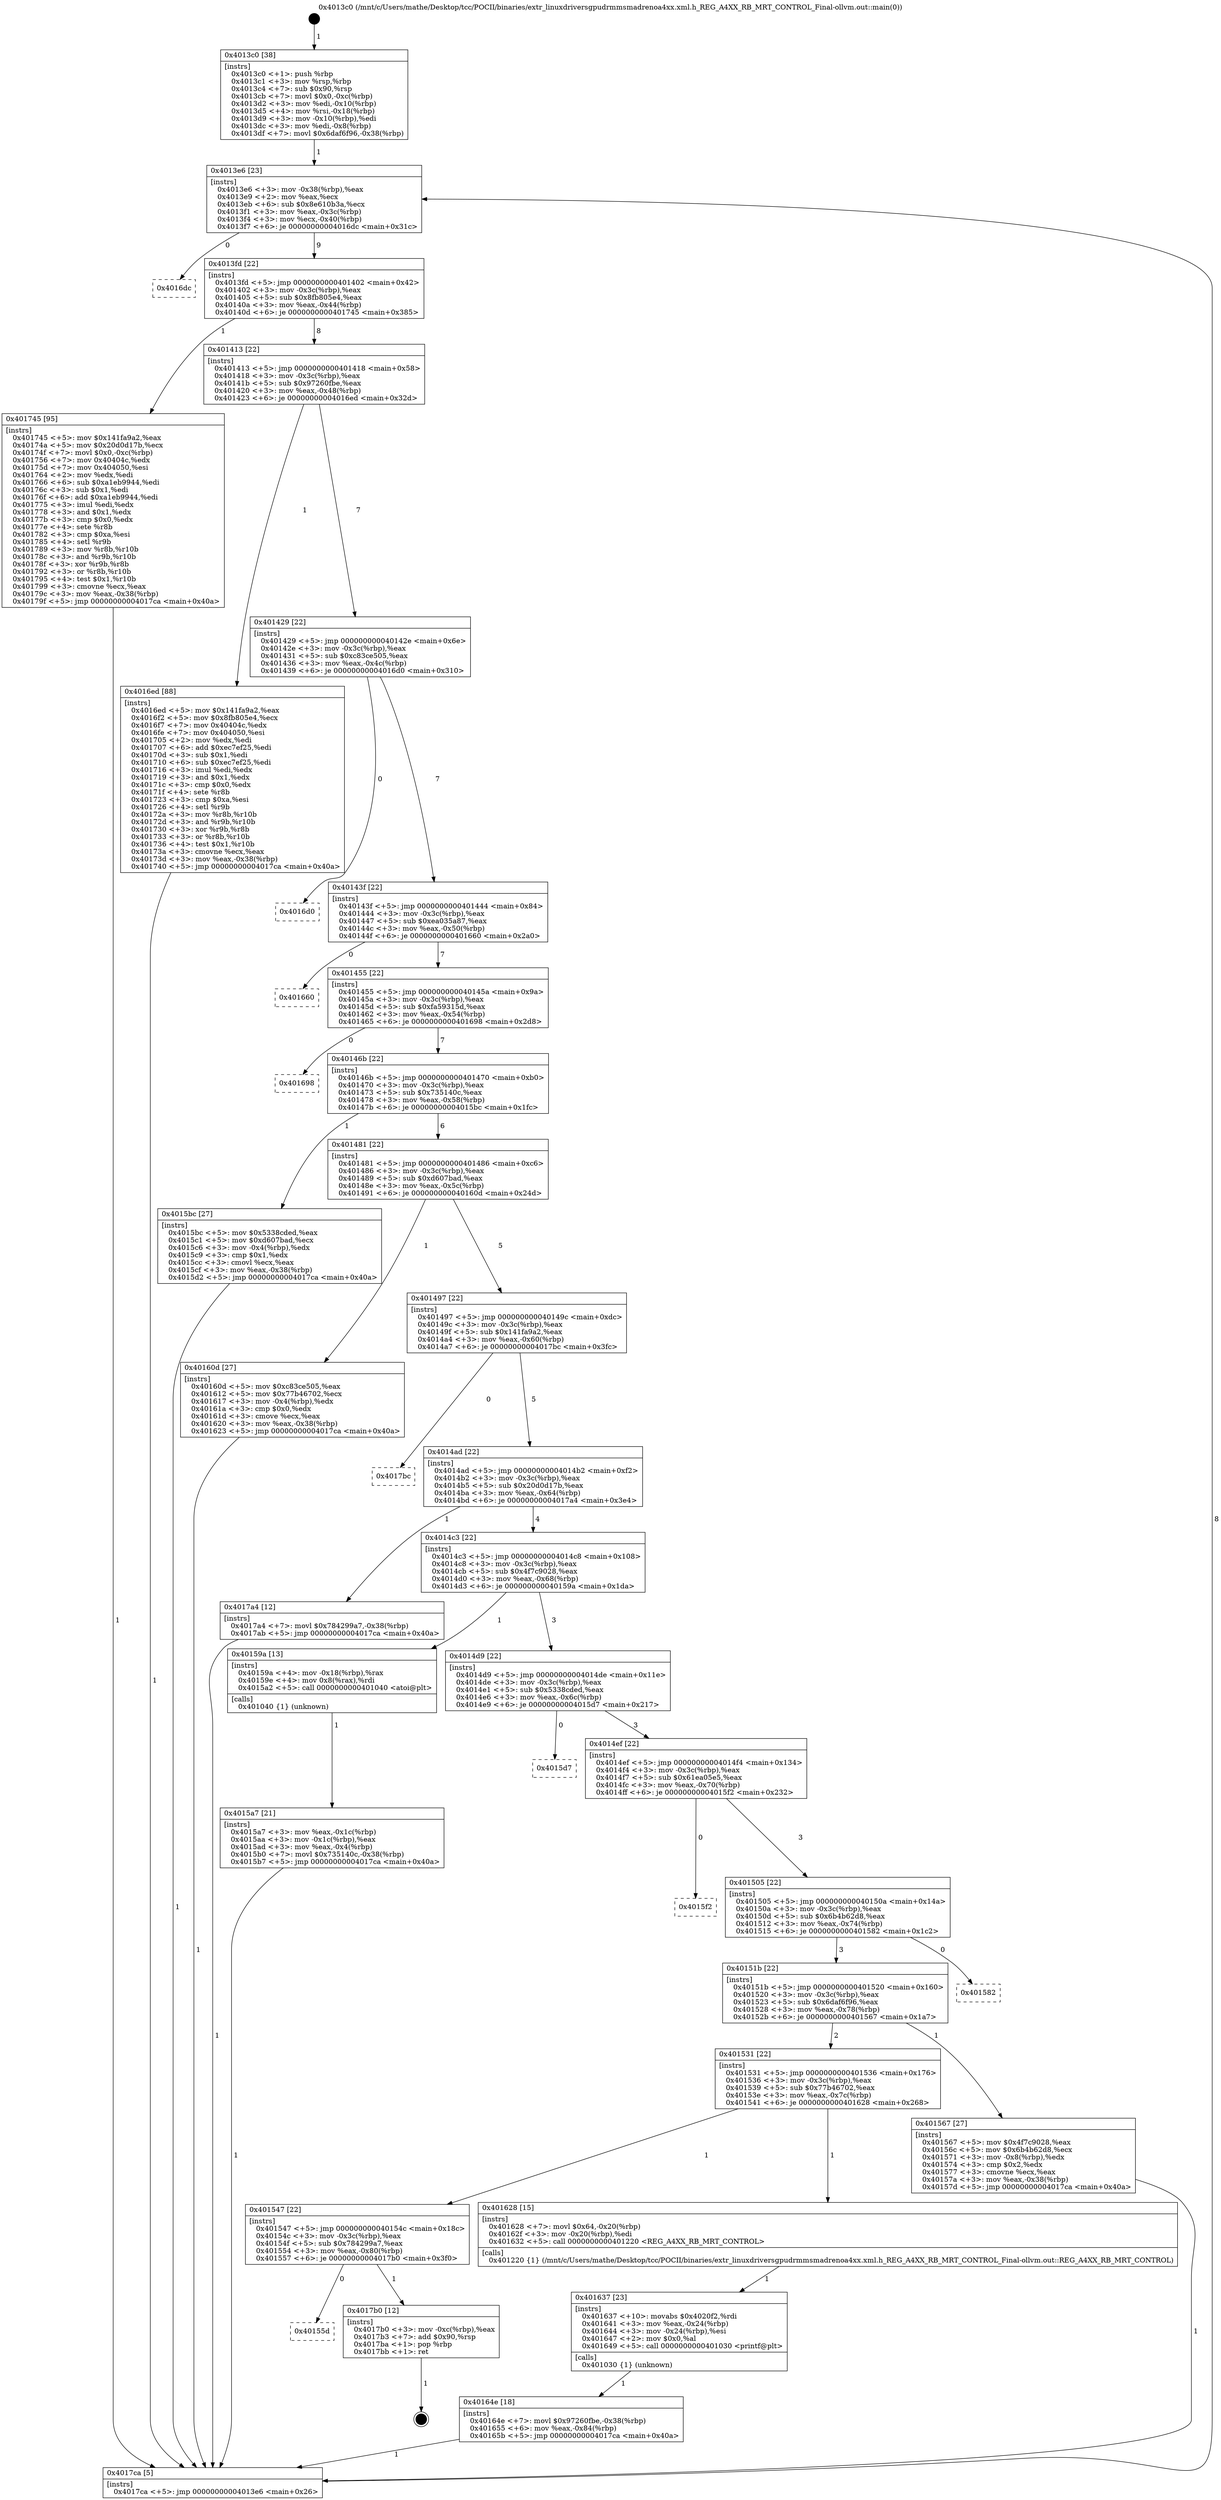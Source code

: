 digraph "0x4013c0" {
  label = "0x4013c0 (/mnt/c/Users/mathe/Desktop/tcc/POCII/binaries/extr_linuxdriversgpudrmmsmadrenoa4xx.xml.h_REG_A4XX_RB_MRT_CONTROL_Final-ollvm.out::main(0))"
  labelloc = "t"
  node[shape=record]

  Entry [label="",width=0.3,height=0.3,shape=circle,fillcolor=black,style=filled]
  "0x4013e6" [label="{
     0x4013e6 [23]\l
     | [instrs]\l
     &nbsp;&nbsp;0x4013e6 \<+3\>: mov -0x38(%rbp),%eax\l
     &nbsp;&nbsp;0x4013e9 \<+2\>: mov %eax,%ecx\l
     &nbsp;&nbsp;0x4013eb \<+6\>: sub $0x8e610b3a,%ecx\l
     &nbsp;&nbsp;0x4013f1 \<+3\>: mov %eax,-0x3c(%rbp)\l
     &nbsp;&nbsp;0x4013f4 \<+3\>: mov %ecx,-0x40(%rbp)\l
     &nbsp;&nbsp;0x4013f7 \<+6\>: je 00000000004016dc \<main+0x31c\>\l
  }"]
  "0x4016dc" [label="{
     0x4016dc\l
  }", style=dashed]
  "0x4013fd" [label="{
     0x4013fd [22]\l
     | [instrs]\l
     &nbsp;&nbsp;0x4013fd \<+5\>: jmp 0000000000401402 \<main+0x42\>\l
     &nbsp;&nbsp;0x401402 \<+3\>: mov -0x3c(%rbp),%eax\l
     &nbsp;&nbsp;0x401405 \<+5\>: sub $0x8fb805e4,%eax\l
     &nbsp;&nbsp;0x40140a \<+3\>: mov %eax,-0x44(%rbp)\l
     &nbsp;&nbsp;0x40140d \<+6\>: je 0000000000401745 \<main+0x385\>\l
  }"]
  Exit [label="",width=0.3,height=0.3,shape=circle,fillcolor=black,style=filled,peripheries=2]
  "0x401745" [label="{
     0x401745 [95]\l
     | [instrs]\l
     &nbsp;&nbsp;0x401745 \<+5\>: mov $0x141fa9a2,%eax\l
     &nbsp;&nbsp;0x40174a \<+5\>: mov $0x20d0d17b,%ecx\l
     &nbsp;&nbsp;0x40174f \<+7\>: movl $0x0,-0xc(%rbp)\l
     &nbsp;&nbsp;0x401756 \<+7\>: mov 0x40404c,%edx\l
     &nbsp;&nbsp;0x40175d \<+7\>: mov 0x404050,%esi\l
     &nbsp;&nbsp;0x401764 \<+2\>: mov %edx,%edi\l
     &nbsp;&nbsp;0x401766 \<+6\>: sub $0xa1eb9944,%edi\l
     &nbsp;&nbsp;0x40176c \<+3\>: sub $0x1,%edi\l
     &nbsp;&nbsp;0x40176f \<+6\>: add $0xa1eb9944,%edi\l
     &nbsp;&nbsp;0x401775 \<+3\>: imul %edi,%edx\l
     &nbsp;&nbsp;0x401778 \<+3\>: and $0x1,%edx\l
     &nbsp;&nbsp;0x40177b \<+3\>: cmp $0x0,%edx\l
     &nbsp;&nbsp;0x40177e \<+4\>: sete %r8b\l
     &nbsp;&nbsp;0x401782 \<+3\>: cmp $0xa,%esi\l
     &nbsp;&nbsp;0x401785 \<+4\>: setl %r9b\l
     &nbsp;&nbsp;0x401789 \<+3\>: mov %r8b,%r10b\l
     &nbsp;&nbsp;0x40178c \<+3\>: and %r9b,%r10b\l
     &nbsp;&nbsp;0x40178f \<+3\>: xor %r9b,%r8b\l
     &nbsp;&nbsp;0x401792 \<+3\>: or %r8b,%r10b\l
     &nbsp;&nbsp;0x401795 \<+4\>: test $0x1,%r10b\l
     &nbsp;&nbsp;0x401799 \<+3\>: cmovne %ecx,%eax\l
     &nbsp;&nbsp;0x40179c \<+3\>: mov %eax,-0x38(%rbp)\l
     &nbsp;&nbsp;0x40179f \<+5\>: jmp 00000000004017ca \<main+0x40a\>\l
  }"]
  "0x401413" [label="{
     0x401413 [22]\l
     | [instrs]\l
     &nbsp;&nbsp;0x401413 \<+5\>: jmp 0000000000401418 \<main+0x58\>\l
     &nbsp;&nbsp;0x401418 \<+3\>: mov -0x3c(%rbp),%eax\l
     &nbsp;&nbsp;0x40141b \<+5\>: sub $0x97260fbe,%eax\l
     &nbsp;&nbsp;0x401420 \<+3\>: mov %eax,-0x48(%rbp)\l
     &nbsp;&nbsp;0x401423 \<+6\>: je 00000000004016ed \<main+0x32d\>\l
  }"]
  "0x40155d" [label="{
     0x40155d\l
  }", style=dashed]
  "0x4016ed" [label="{
     0x4016ed [88]\l
     | [instrs]\l
     &nbsp;&nbsp;0x4016ed \<+5\>: mov $0x141fa9a2,%eax\l
     &nbsp;&nbsp;0x4016f2 \<+5\>: mov $0x8fb805e4,%ecx\l
     &nbsp;&nbsp;0x4016f7 \<+7\>: mov 0x40404c,%edx\l
     &nbsp;&nbsp;0x4016fe \<+7\>: mov 0x404050,%esi\l
     &nbsp;&nbsp;0x401705 \<+2\>: mov %edx,%edi\l
     &nbsp;&nbsp;0x401707 \<+6\>: add $0xec7ef25,%edi\l
     &nbsp;&nbsp;0x40170d \<+3\>: sub $0x1,%edi\l
     &nbsp;&nbsp;0x401710 \<+6\>: sub $0xec7ef25,%edi\l
     &nbsp;&nbsp;0x401716 \<+3\>: imul %edi,%edx\l
     &nbsp;&nbsp;0x401719 \<+3\>: and $0x1,%edx\l
     &nbsp;&nbsp;0x40171c \<+3\>: cmp $0x0,%edx\l
     &nbsp;&nbsp;0x40171f \<+4\>: sete %r8b\l
     &nbsp;&nbsp;0x401723 \<+3\>: cmp $0xa,%esi\l
     &nbsp;&nbsp;0x401726 \<+4\>: setl %r9b\l
     &nbsp;&nbsp;0x40172a \<+3\>: mov %r8b,%r10b\l
     &nbsp;&nbsp;0x40172d \<+3\>: and %r9b,%r10b\l
     &nbsp;&nbsp;0x401730 \<+3\>: xor %r9b,%r8b\l
     &nbsp;&nbsp;0x401733 \<+3\>: or %r8b,%r10b\l
     &nbsp;&nbsp;0x401736 \<+4\>: test $0x1,%r10b\l
     &nbsp;&nbsp;0x40173a \<+3\>: cmovne %ecx,%eax\l
     &nbsp;&nbsp;0x40173d \<+3\>: mov %eax,-0x38(%rbp)\l
     &nbsp;&nbsp;0x401740 \<+5\>: jmp 00000000004017ca \<main+0x40a\>\l
  }"]
  "0x401429" [label="{
     0x401429 [22]\l
     | [instrs]\l
     &nbsp;&nbsp;0x401429 \<+5\>: jmp 000000000040142e \<main+0x6e\>\l
     &nbsp;&nbsp;0x40142e \<+3\>: mov -0x3c(%rbp),%eax\l
     &nbsp;&nbsp;0x401431 \<+5\>: sub $0xc83ce505,%eax\l
     &nbsp;&nbsp;0x401436 \<+3\>: mov %eax,-0x4c(%rbp)\l
     &nbsp;&nbsp;0x401439 \<+6\>: je 00000000004016d0 \<main+0x310\>\l
  }"]
  "0x4017b0" [label="{
     0x4017b0 [12]\l
     | [instrs]\l
     &nbsp;&nbsp;0x4017b0 \<+3\>: mov -0xc(%rbp),%eax\l
     &nbsp;&nbsp;0x4017b3 \<+7\>: add $0x90,%rsp\l
     &nbsp;&nbsp;0x4017ba \<+1\>: pop %rbp\l
     &nbsp;&nbsp;0x4017bb \<+1\>: ret\l
  }"]
  "0x4016d0" [label="{
     0x4016d0\l
  }", style=dashed]
  "0x40143f" [label="{
     0x40143f [22]\l
     | [instrs]\l
     &nbsp;&nbsp;0x40143f \<+5\>: jmp 0000000000401444 \<main+0x84\>\l
     &nbsp;&nbsp;0x401444 \<+3\>: mov -0x3c(%rbp),%eax\l
     &nbsp;&nbsp;0x401447 \<+5\>: sub $0xea035a87,%eax\l
     &nbsp;&nbsp;0x40144c \<+3\>: mov %eax,-0x50(%rbp)\l
     &nbsp;&nbsp;0x40144f \<+6\>: je 0000000000401660 \<main+0x2a0\>\l
  }"]
  "0x40164e" [label="{
     0x40164e [18]\l
     | [instrs]\l
     &nbsp;&nbsp;0x40164e \<+7\>: movl $0x97260fbe,-0x38(%rbp)\l
     &nbsp;&nbsp;0x401655 \<+6\>: mov %eax,-0x84(%rbp)\l
     &nbsp;&nbsp;0x40165b \<+5\>: jmp 00000000004017ca \<main+0x40a\>\l
  }"]
  "0x401660" [label="{
     0x401660\l
  }", style=dashed]
  "0x401455" [label="{
     0x401455 [22]\l
     | [instrs]\l
     &nbsp;&nbsp;0x401455 \<+5\>: jmp 000000000040145a \<main+0x9a\>\l
     &nbsp;&nbsp;0x40145a \<+3\>: mov -0x3c(%rbp),%eax\l
     &nbsp;&nbsp;0x40145d \<+5\>: sub $0xfa59315d,%eax\l
     &nbsp;&nbsp;0x401462 \<+3\>: mov %eax,-0x54(%rbp)\l
     &nbsp;&nbsp;0x401465 \<+6\>: je 0000000000401698 \<main+0x2d8\>\l
  }"]
  "0x401637" [label="{
     0x401637 [23]\l
     | [instrs]\l
     &nbsp;&nbsp;0x401637 \<+10\>: movabs $0x4020f2,%rdi\l
     &nbsp;&nbsp;0x401641 \<+3\>: mov %eax,-0x24(%rbp)\l
     &nbsp;&nbsp;0x401644 \<+3\>: mov -0x24(%rbp),%esi\l
     &nbsp;&nbsp;0x401647 \<+2\>: mov $0x0,%al\l
     &nbsp;&nbsp;0x401649 \<+5\>: call 0000000000401030 \<printf@plt\>\l
     | [calls]\l
     &nbsp;&nbsp;0x401030 \{1\} (unknown)\l
  }"]
  "0x401698" [label="{
     0x401698\l
  }", style=dashed]
  "0x40146b" [label="{
     0x40146b [22]\l
     | [instrs]\l
     &nbsp;&nbsp;0x40146b \<+5\>: jmp 0000000000401470 \<main+0xb0\>\l
     &nbsp;&nbsp;0x401470 \<+3\>: mov -0x3c(%rbp),%eax\l
     &nbsp;&nbsp;0x401473 \<+5\>: sub $0x735140c,%eax\l
     &nbsp;&nbsp;0x401478 \<+3\>: mov %eax,-0x58(%rbp)\l
     &nbsp;&nbsp;0x40147b \<+6\>: je 00000000004015bc \<main+0x1fc\>\l
  }"]
  "0x401547" [label="{
     0x401547 [22]\l
     | [instrs]\l
     &nbsp;&nbsp;0x401547 \<+5\>: jmp 000000000040154c \<main+0x18c\>\l
     &nbsp;&nbsp;0x40154c \<+3\>: mov -0x3c(%rbp),%eax\l
     &nbsp;&nbsp;0x40154f \<+5\>: sub $0x784299a7,%eax\l
     &nbsp;&nbsp;0x401554 \<+3\>: mov %eax,-0x80(%rbp)\l
     &nbsp;&nbsp;0x401557 \<+6\>: je 00000000004017b0 \<main+0x3f0\>\l
  }"]
  "0x4015bc" [label="{
     0x4015bc [27]\l
     | [instrs]\l
     &nbsp;&nbsp;0x4015bc \<+5\>: mov $0x5338cded,%eax\l
     &nbsp;&nbsp;0x4015c1 \<+5\>: mov $0xd607bad,%ecx\l
     &nbsp;&nbsp;0x4015c6 \<+3\>: mov -0x4(%rbp),%edx\l
     &nbsp;&nbsp;0x4015c9 \<+3\>: cmp $0x1,%edx\l
     &nbsp;&nbsp;0x4015cc \<+3\>: cmovl %ecx,%eax\l
     &nbsp;&nbsp;0x4015cf \<+3\>: mov %eax,-0x38(%rbp)\l
     &nbsp;&nbsp;0x4015d2 \<+5\>: jmp 00000000004017ca \<main+0x40a\>\l
  }"]
  "0x401481" [label="{
     0x401481 [22]\l
     | [instrs]\l
     &nbsp;&nbsp;0x401481 \<+5\>: jmp 0000000000401486 \<main+0xc6\>\l
     &nbsp;&nbsp;0x401486 \<+3\>: mov -0x3c(%rbp),%eax\l
     &nbsp;&nbsp;0x401489 \<+5\>: sub $0xd607bad,%eax\l
     &nbsp;&nbsp;0x40148e \<+3\>: mov %eax,-0x5c(%rbp)\l
     &nbsp;&nbsp;0x401491 \<+6\>: je 000000000040160d \<main+0x24d\>\l
  }"]
  "0x401628" [label="{
     0x401628 [15]\l
     | [instrs]\l
     &nbsp;&nbsp;0x401628 \<+7\>: movl $0x64,-0x20(%rbp)\l
     &nbsp;&nbsp;0x40162f \<+3\>: mov -0x20(%rbp),%edi\l
     &nbsp;&nbsp;0x401632 \<+5\>: call 0000000000401220 \<REG_A4XX_RB_MRT_CONTROL\>\l
     | [calls]\l
     &nbsp;&nbsp;0x401220 \{1\} (/mnt/c/Users/mathe/Desktop/tcc/POCII/binaries/extr_linuxdriversgpudrmmsmadrenoa4xx.xml.h_REG_A4XX_RB_MRT_CONTROL_Final-ollvm.out::REG_A4XX_RB_MRT_CONTROL)\l
  }"]
  "0x40160d" [label="{
     0x40160d [27]\l
     | [instrs]\l
     &nbsp;&nbsp;0x40160d \<+5\>: mov $0xc83ce505,%eax\l
     &nbsp;&nbsp;0x401612 \<+5\>: mov $0x77b46702,%ecx\l
     &nbsp;&nbsp;0x401617 \<+3\>: mov -0x4(%rbp),%edx\l
     &nbsp;&nbsp;0x40161a \<+3\>: cmp $0x0,%edx\l
     &nbsp;&nbsp;0x40161d \<+3\>: cmove %ecx,%eax\l
     &nbsp;&nbsp;0x401620 \<+3\>: mov %eax,-0x38(%rbp)\l
     &nbsp;&nbsp;0x401623 \<+5\>: jmp 00000000004017ca \<main+0x40a\>\l
  }"]
  "0x401497" [label="{
     0x401497 [22]\l
     | [instrs]\l
     &nbsp;&nbsp;0x401497 \<+5\>: jmp 000000000040149c \<main+0xdc\>\l
     &nbsp;&nbsp;0x40149c \<+3\>: mov -0x3c(%rbp),%eax\l
     &nbsp;&nbsp;0x40149f \<+5\>: sub $0x141fa9a2,%eax\l
     &nbsp;&nbsp;0x4014a4 \<+3\>: mov %eax,-0x60(%rbp)\l
     &nbsp;&nbsp;0x4014a7 \<+6\>: je 00000000004017bc \<main+0x3fc\>\l
  }"]
  "0x4015a7" [label="{
     0x4015a7 [21]\l
     | [instrs]\l
     &nbsp;&nbsp;0x4015a7 \<+3\>: mov %eax,-0x1c(%rbp)\l
     &nbsp;&nbsp;0x4015aa \<+3\>: mov -0x1c(%rbp),%eax\l
     &nbsp;&nbsp;0x4015ad \<+3\>: mov %eax,-0x4(%rbp)\l
     &nbsp;&nbsp;0x4015b0 \<+7\>: movl $0x735140c,-0x38(%rbp)\l
     &nbsp;&nbsp;0x4015b7 \<+5\>: jmp 00000000004017ca \<main+0x40a\>\l
  }"]
  "0x4017bc" [label="{
     0x4017bc\l
  }", style=dashed]
  "0x4014ad" [label="{
     0x4014ad [22]\l
     | [instrs]\l
     &nbsp;&nbsp;0x4014ad \<+5\>: jmp 00000000004014b2 \<main+0xf2\>\l
     &nbsp;&nbsp;0x4014b2 \<+3\>: mov -0x3c(%rbp),%eax\l
     &nbsp;&nbsp;0x4014b5 \<+5\>: sub $0x20d0d17b,%eax\l
     &nbsp;&nbsp;0x4014ba \<+3\>: mov %eax,-0x64(%rbp)\l
     &nbsp;&nbsp;0x4014bd \<+6\>: je 00000000004017a4 \<main+0x3e4\>\l
  }"]
  "0x4013c0" [label="{
     0x4013c0 [38]\l
     | [instrs]\l
     &nbsp;&nbsp;0x4013c0 \<+1\>: push %rbp\l
     &nbsp;&nbsp;0x4013c1 \<+3\>: mov %rsp,%rbp\l
     &nbsp;&nbsp;0x4013c4 \<+7\>: sub $0x90,%rsp\l
     &nbsp;&nbsp;0x4013cb \<+7\>: movl $0x0,-0xc(%rbp)\l
     &nbsp;&nbsp;0x4013d2 \<+3\>: mov %edi,-0x10(%rbp)\l
     &nbsp;&nbsp;0x4013d5 \<+4\>: mov %rsi,-0x18(%rbp)\l
     &nbsp;&nbsp;0x4013d9 \<+3\>: mov -0x10(%rbp),%edi\l
     &nbsp;&nbsp;0x4013dc \<+3\>: mov %edi,-0x8(%rbp)\l
     &nbsp;&nbsp;0x4013df \<+7\>: movl $0x6daf6f96,-0x38(%rbp)\l
  }"]
  "0x4017a4" [label="{
     0x4017a4 [12]\l
     | [instrs]\l
     &nbsp;&nbsp;0x4017a4 \<+7\>: movl $0x784299a7,-0x38(%rbp)\l
     &nbsp;&nbsp;0x4017ab \<+5\>: jmp 00000000004017ca \<main+0x40a\>\l
  }"]
  "0x4014c3" [label="{
     0x4014c3 [22]\l
     | [instrs]\l
     &nbsp;&nbsp;0x4014c3 \<+5\>: jmp 00000000004014c8 \<main+0x108\>\l
     &nbsp;&nbsp;0x4014c8 \<+3\>: mov -0x3c(%rbp),%eax\l
     &nbsp;&nbsp;0x4014cb \<+5\>: sub $0x4f7c9028,%eax\l
     &nbsp;&nbsp;0x4014d0 \<+3\>: mov %eax,-0x68(%rbp)\l
     &nbsp;&nbsp;0x4014d3 \<+6\>: je 000000000040159a \<main+0x1da\>\l
  }"]
  "0x4017ca" [label="{
     0x4017ca [5]\l
     | [instrs]\l
     &nbsp;&nbsp;0x4017ca \<+5\>: jmp 00000000004013e6 \<main+0x26\>\l
  }"]
  "0x40159a" [label="{
     0x40159a [13]\l
     | [instrs]\l
     &nbsp;&nbsp;0x40159a \<+4\>: mov -0x18(%rbp),%rax\l
     &nbsp;&nbsp;0x40159e \<+4\>: mov 0x8(%rax),%rdi\l
     &nbsp;&nbsp;0x4015a2 \<+5\>: call 0000000000401040 \<atoi@plt\>\l
     | [calls]\l
     &nbsp;&nbsp;0x401040 \{1\} (unknown)\l
  }"]
  "0x4014d9" [label="{
     0x4014d9 [22]\l
     | [instrs]\l
     &nbsp;&nbsp;0x4014d9 \<+5\>: jmp 00000000004014de \<main+0x11e\>\l
     &nbsp;&nbsp;0x4014de \<+3\>: mov -0x3c(%rbp),%eax\l
     &nbsp;&nbsp;0x4014e1 \<+5\>: sub $0x5338cded,%eax\l
     &nbsp;&nbsp;0x4014e6 \<+3\>: mov %eax,-0x6c(%rbp)\l
     &nbsp;&nbsp;0x4014e9 \<+6\>: je 00000000004015d7 \<main+0x217\>\l
  }"]
  "0x401531" [label="{
     0x401531 [22]\l
     | [instrs]\l
     &nbsp;&nbsp;0x401531 \<+5\>: jmp 0000000000401536 \<main+0x176\>\l
     &nbsp;&nbsp;0x401536 \<+3\>: mov -0x3c(%rbp),%eax\l
     &nbsp;&nbsp;0x401539 \<+5\>: sub $0x77b46702,%eax\l
     &nbsp;&nbsp;0x40153e \<+3\>: mov %eax,-0x7c(%rbp)\l
     &nbsp;&nbsp;0x401541 \<+6\>: je 0000000000401628 \<main+0x268\>\l
  }"]
  "0x4015d7" [label="{
     0x4015d7\l
  }", style=dashed]
  "0x4014ef" [label="{
     0x4014ef [22]\l
     | [instrs]\l
     &nbsp;&nbsp;0x4014ef \<+5\>: jmp 00000000004014f4 \<main+0x134\>\l
     &nbsp;&nbsp;0x4014f4 \<+3\>: mov -0x3c(%rbp),%eax\l
     &nbsp;&nbsp;0x4014f7 \<+5\>: sub $0x61ea05e5,%eax\l
     &nbsp;&nbsp;0x4014fc \<+3\>: mov %eax,-0x70(%rbp)\l
     &nbsp;&nbsp;0x4014ff \<+6\>: je 00000000004015f2 \<main+0x232\>\l
  }"]
  "0x401567" [label="{
     0x401567 [27]\l
     | [instrs]\l
     &nbsp;&nbsp;0x401567 \<+5\>: mov $0x4f7c9028,%eax\l
     &nbsp;&nbsp;0x40156c \<+5\>: mov $0x6b4b62d8,%ecx\l
     &nbsp;&nbsp;0x401571 \<+3\>: mov -0x8(%rbp),%edx\l
     &nbsp;&nbsp;0x401574 \<+3\>: cmp $0x2,%edx\l
     &nbsp;&nbsp;0x401577 \<+3\>: cmovne %ecx,%eax\l
     &nbsp;&nbsp;0x40157a \<+3\>: mov %eax,-0x38(%rbp)\l
     &nbsp;&nbsp;0x40157d \<+5\>: jmp 00000000004017ca \<main+0x40a\>\l
  }"]
  "0x4015f2" [label="{
     0x4015f2\l
  }", style=dashed]
  "0x401505" [label="{
     0x401505 [22]\l
     | [instrs]\l
     &nbsp;&nbsp;0x401505 \<+5\>: jmp 000000000040150a \<main+0x14a\>\l
     &nbsp;&nbsp;0x40150a \<+3\>: mov -0x3c(%rbp),%eax\l
     &nbsp;&nbsp;0x40150d \<+5\>: sub $0x6b4b62d8,%eax\l
     &nbsp;&nbsp;0x401512 \<+3\>: mov %eax,-0x74(%rbp)\l
     &nbsp;&nbsp;0x401515 \<+6\>: je 0000000000401582 \<main+0x1c2\>\l
  }"]
  "0x40151b" [label="{
     0x40151b [22]\l
     | [instrs]\l
     &nbsp;&nbsp;0x40151b \<+5\>: jmp 0000000000401520 \<main+0x160\>\l
     &nbsp;&nbsp;0x401520 \<+3\>: mov -0x3c(%rbp),%eax\l
     &nbsp;&nbsp;0x401523 \<+5\>: sub $0x6daf6f96,%eax\l
     &nbsp;&nbsp;0x401528 \<+3\>: mov %eax,-0x78(%rbp)\l
     &nbsp;&nbsp;0x40152b \<+6\>: je 0000000000401567 \<main+0x1a7\>\l
  }"]
  "0x401582" [label="{
     0x401582\l
  }", style=dashed]
  Entry -> "0x4013c0" [label=" 1"]
  "0x4013e6" -> "0x4016dc" [label=" 0"]
  "0x4013e6" -> "0x4013fd" [label=" 9"]
  "0x4017b0" -> Exit [label=" 1"]
  "0x4013fd" -> "0x401745" [label=" 1"]
  "0x4013fd" -> "0x401413" [label=" 8"]
  "0x401547" -> "0x40155d" [label=" 0"]
  "0x401413" -> "0x4016ed" [label=" 1"]
  "0x401413" -> "0x401429" [label=" 7"]
  "0x401547" -> "0x4017b0" [label=" 1"]
  "0x401429" -> "0x4016d0" [label=" 0"]
  "0x401429" -> "0x40143f" [label=" 7"]
  "0x4017a4" -> "0x4017ca" [label=" 1"]
  "0x40143f" -> "0x401660" [label=" 0"]
  "0x40143f" -> "0x401455" [label=" 7"]
  "0x401745" -> "0x4017ca" [label=" 1"]
  "0x401455" -> "0x401698" [label=" 0"]
  "0x401455" -> "0x40146b" [label=" 7"]
  "0x4016ed" -> "0x4017ca" [label=" 1"]
  "0x40146b" -> "0x4015bc" [label=" 1"]
  "0x40146b" -> "0x401481" [label=" 6"]
  "0x40164e" -> "0x4017ca" [label=" 1"]
  "0x401481" -> "0x40160d" [label=" 1"]
  "0x401481" -> "0x401497" [label=" 5"]
  "0x401637" -> "0x40164e" [label=" 1"]
  "0x401497" -> "0x4017bc" [label=" 0"]
  "0x401497" -> "0x4014ad" [label=" 5"]
  "0x401531" -> "0x401547" [label=" 1"]
  "0x4014ad" -> "0x4017a4" [label=" 1"]
  "0x4014ad" -> "0x4014c3" [label=" 4"]
  "0x401531" -> "0x401628" [label=" 1"]
  "0x4014c3" -> "0x40159a" [label=" 1"]
  "0x4014c3" -> "0x4014d9" [label=" 3"]
  "0x401628" -> "0x401637" [label=" 1"]
  "0x4014d9" -> "0x4015d7" [label=" 0"]
  "0x4014d9" -> "0x4014ef" [label=" 3"]
  "0x40160d" -> "0x4017ca" [label=" 1"]
  "0x4014ef" -> "0x4015f2" [label=" 0"]
  "0x4014ef" -> "0x401505" [label=" 3"]
  "0x4015bc" -> "0x4017ca" [label=" 1"]
  "0x401505" -> "0x401582" [label=" 0"]
  "0x401505" -> "0x40151b" [label=" 3"]
  "0x4015a7" -> "0x4017ca" [label=" 1"]
  "0x40151b" -> "0x401567" [label=" 1"]
  "0x40151b" -> "0x401531" [label=" 2"]
  "0x401567" -> "0x4017ca" [label=" 1"]
  "0x4013c0" -> "0x4013e6" [label=" 1"]
  "0x4017ca" -> "0x4013e6" [label=" 8"]
  "0x40159a" -> "0x4015a7" [label=" 1"]
}
